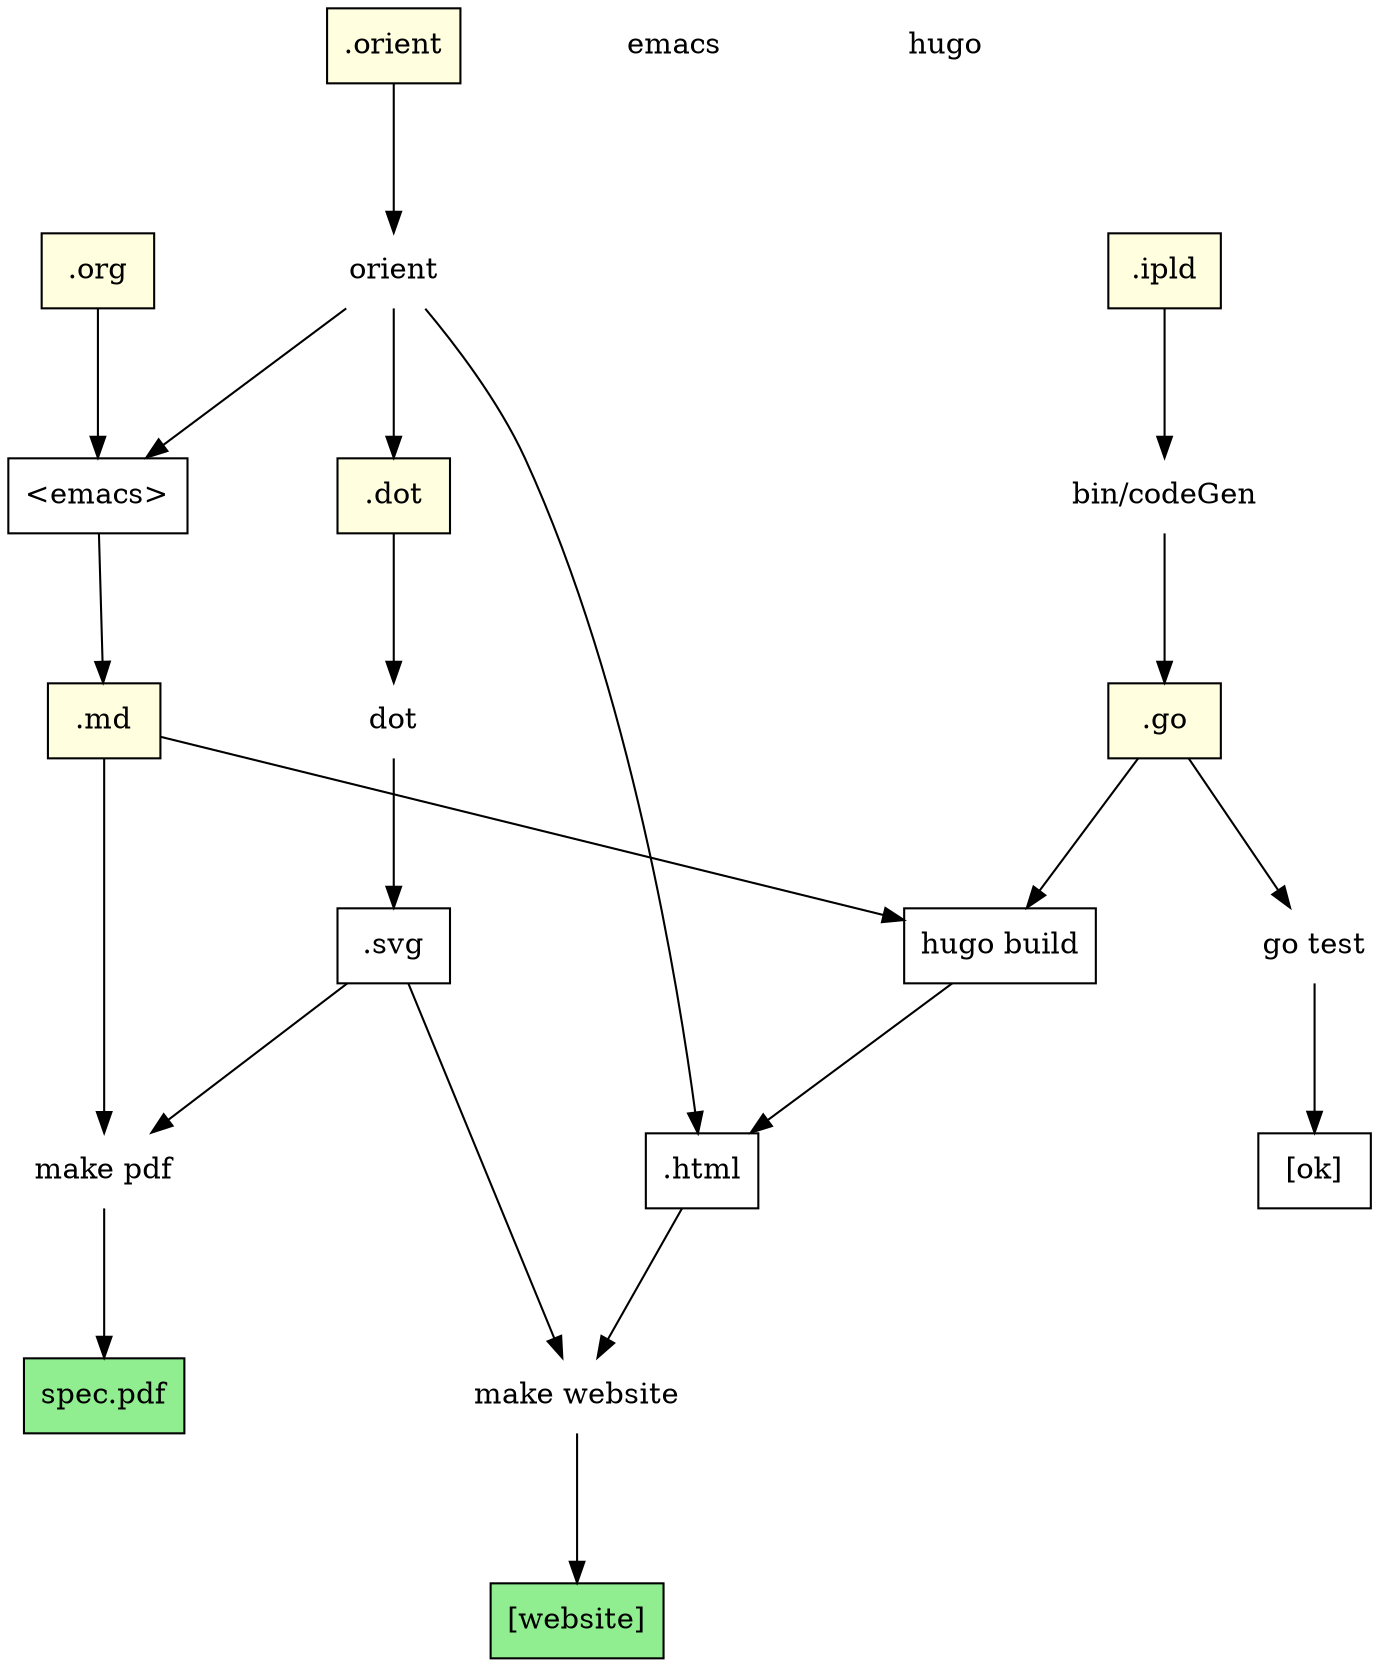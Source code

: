 strict digraph G {
  node [shape=box]
  graph [ranksep="1", nodesep="1"]

  { // editable inputs
    node [fillcolor=lightyellow, style=filled]
    ".md"
    ".ipld"
    ".go"
    ".orient"
    ".org"
    ".dot"
  }

  { // outputs
    node [fillcolor=lightgreen, style=filled]
   "[website]"
   "spec.pdf"
  }

  { // programs
    node [shape=none]
    "emacs"
    "dot"
    "orient"
    "bin/codeGen"
    "hugo"
    "go test"
    "make website"
    "make pdf"
  }


  ".org" -> "<emacs>" -> ".md"
  ".md" -> "hugo build" -> ".html"

  ".orient" -> "orient" -> "<emacs>" -> ".md"
  ".orient" -> "orient" -> ".dot"
  ".orient" -> "orient" -> ".html"

  ".dot" -> "dot" -> ".svg"

  ".ipld" -> "bin/codeGen" -> ".go"
  ".go" -> "go test" -> "[ok]"
  ".go" -> "hugo build" -> ".html"

  ".html" -> "make website" -> "[website]"
  ".svg" -> "make website" -> "[website]"

  ".md" -> "make pdf" -> "spec.pdf"
  ".svg" -> "make pdf" -> "spec.pdf"
}
